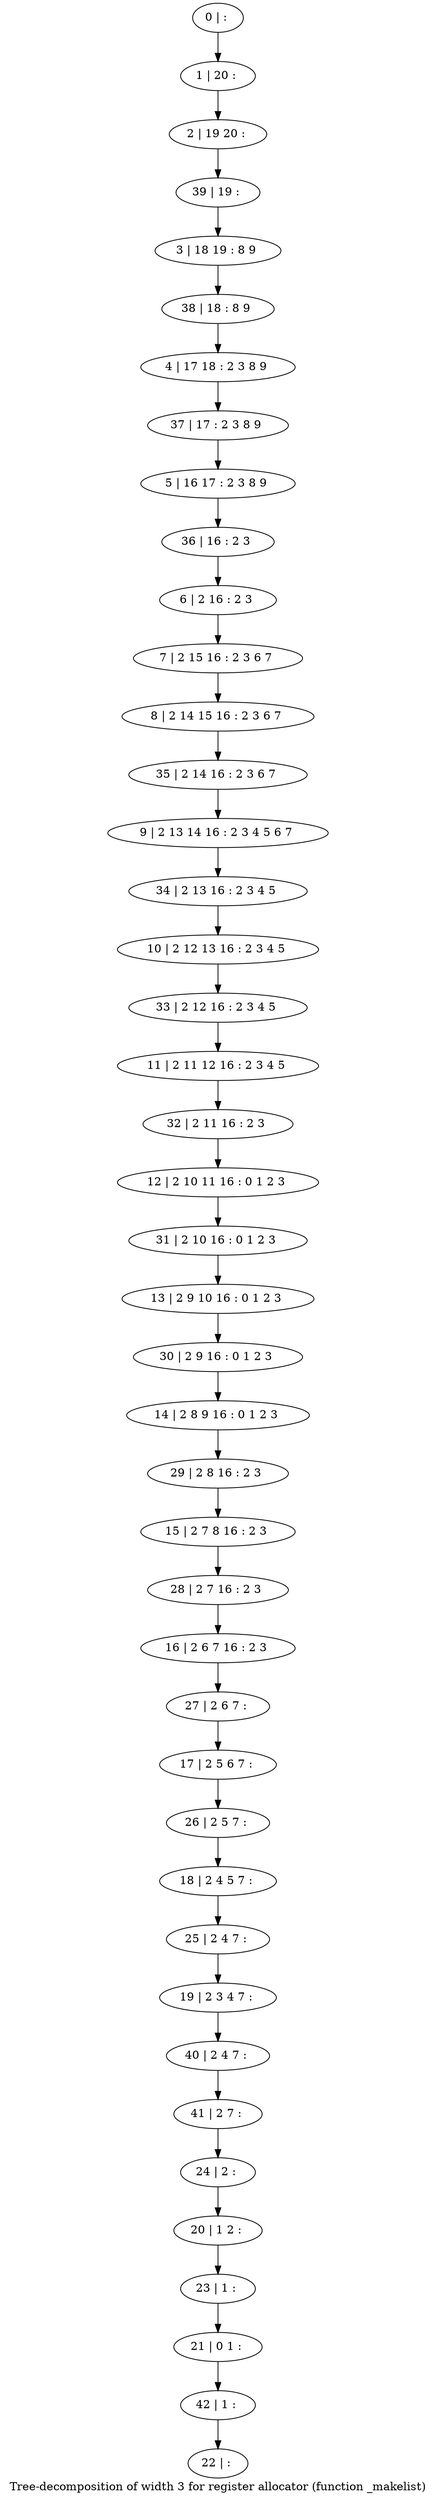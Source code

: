 digraph G {
graph [label="Tree-decomposition of width 3 for register allocator (function _makelist)"]
0[label="0 | : "];
1[label="1 | 20 : "];
2[label="2 | 19 20 : "];
3[label="3 | 18 19 : 8 9 "];
4[label="4 | 17 18 : 2 3 8 9 "];
5[label="5 | 16 17 : 2 3 8 9 "];
6[label="6 | 2 16 : 2 3 "];
7[label="7 | 2 15 16 : 2 3 6 7 "];
8[label="8 | 2 14 15 16 : 2 3 6 7 "];
9[label="9 | 2 13 14 16 : 2 3 4 5 6 7 "];
10[label="10 | 2 12 13 16 : 2 3 4 5 "];
11[label="11 | 2 11 12 16 : 2 3 4 5 "];
12[label="12 | 2 10 11 16 : 0 1 2 3 "];
13[label="13 | 2 9 10 16 : 0 1 2 3 "];
14[label="14 | 2 8 9 16 : 0 1 2 3 "];
15[label="15 | 2 7 8 16 : 2 3 "];
16[label="16 | 2 6 7 16 : 2 3 "];
17[label="17 | 2 5 6 7 : "];
18[label="18 | 2 4 5 7 : "];
19[label="19 | 2 3 4 7 : "];
20[label="20 | 1 2 : "];
21[label="21 | 0 1 : "];
22[label="22 | : "];
23[label="23 | 1 : "];
24[label="24 | 2 : "];
25[label="25 | 2 4 7 : "];
26[label="26 | 2 5 7 : "];
27[label="27 | 2 6 7 : "];
28[label="28 | 2 7 16 : 2 3 "];
29[label="29 | 2 8 16 : 2 3 "];
30[label="30 | 2 9 16 : 0 1 2 3 "];
31[label="31 | 2 10 16 : 0 1 2 3 "];
32[label="32 | 2 11 16 : 2 3 "];
33[label="33 | 2 12 16 : 2 3 4 5 "];
34[label="34 | 2 13 16 : 2 3 4 5 "];
35[label="35 | 2 14 16 : 2 3 6 7 "];
36[label="36 | 16 : 2 3 "];
37[label="37 | 17 : 2 3 8 9 "];
38[label="38 | 18 : 8 9 "];
39[label="39 | 19 : "];
40[label="40 | 2 4 7 : "];
41[label="41 | 2 7 : "];
42[label="42 | 1 : "];
0->1 ;
1->2 ;
6->7 ;
7->8 ;
23->21 ;
20->23 ;
24->20 ;
25->19 ;
18->25 ;
26->18 ;
17->26 ;
27->17 ;
16->27 ;
28->16 ;
15->28 ;
29->15 ;
14->29 ;
30->14 ;
13->30 ;
31->13 ;
12->31 ;
32->12 ;
11->32 ;
33->11 ;
10->33 ;
34->10 ;
9->34 ;
35->9 ;
8->35 ;
36->6 ;
5->36 ;
37->5 ;
4->37 ;
38->4 ;
3->38 ;
39->3 ;
2->39 ;
19->40 ;
41->24 ;
40->41 ;
42->22 ;
21->42 ;
}
